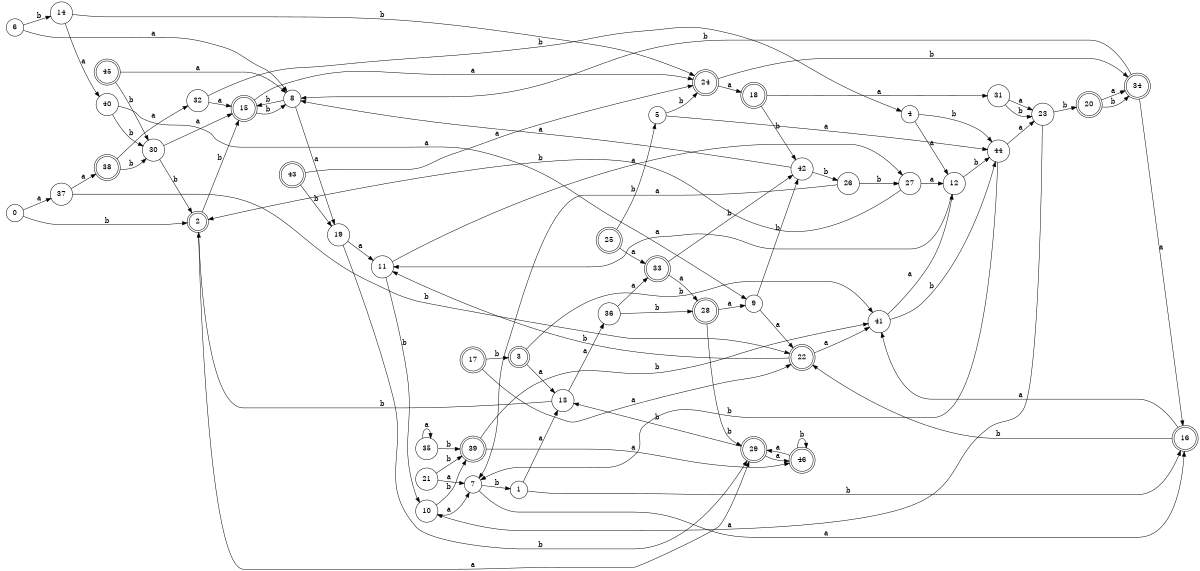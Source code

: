 digraph n38_9 {
__start0 [label="" shape="none"];

rankdir=LR;
size="8,5";

s0 [style="filled", color="black", fillcolor="white" shape="circle", label="0"];
s1 [style="filled", color="black", fillcolor="white" shape="circle", label="1"];
s2 [style="rounded,filled", color="black", fillcolor="white" shape="doublecircle", label="2"];
s3 [style="rounded,filled", color="black", fillcolor="white" shape="doublecircle", label="3"];
s4 [style="filled", color="black", fillcolor="white" shape="circle", label="4"];
s5 [style="filled", color="black", fillcolor="white" shape="circle", label="5"];
s6 [style="filled", color="black", fillcolor="white" shape="circle", label="6"];
s7 [style="filled", color="black", fillcolor="white" shape="circle", label="7"];
s8 [style="filled", color="black", fillcolor="white" shape="circle", label="8"];
s9 [style="filled", color="black", fillcolor="white" shape="circle", label="9"];
s10 [style="filled", color="black", fillcolor="white" shape="circle", label="10"];
s11 [style="filled", color="black", fillcolor="white" shape="circle", label="11"];
s12 [style="filled", color="black", fillcolor="white" shape="circle", label="12"];
s13 [style="filled", color="black", fillcolor="white" shape="circle", label="13"];
s14 [style="filled", color="black", fillcolor="white" shape="circle", label="14"];
s15 [style="rounded,filled", color="black", fillcolor="white" shape="doublecircle", label="15"];
s16 [style="rounded,filled", color="black", fillcolor="white" shape="doublecircle", label="16"];
s17 [style="rounded,filled", color="black", fillcolor="white" shape="doublecircle", label="17"];
s18 [style="rounded,filled", color="black", fillcolor="white" shape="doublecircle", label="18"];
s19 [style="filled", color="black", fillcolor="white" shape="circle", label="19"];
s20 [style="rounded,filled", color="black", fillcolor="white" shape="doublecircle", label="20"];
s21 [style="filled", color="black", fillcolor="white" shape="circle", label="21"];
s22 [style="rounded,filled", color="black", fillcolor="white" shape="doublecircle", label="22"];
s23 [style="filled", color="black", fillcolor="white" shape="circle", label="23"];
s24 [style="rounded,filled", color="black", fillcolor="white" shape="doublecircle", label="24"];
s25 [style="rounded,filled", color="black", fillcolor="white" shape="doublecircle", label="25"];
s26 [style="filled", color="black", fillcolor="white" shape="circle", label="26"];
s27 [style="filled", color="black", fillcolor="white" shape="circle", label="27"];
s28 [style="rounded,filled", color="black", fillcolor="white" shape="doublecircle", label="28"];
s29 [style="rounded,filled", color="black", fillcolor="white" shape="doublecircle", label="29"];
s30 [style="filled", color="black", fillcolor="white" shape="circle", label="30"];
s31 [style="filled", color="black", fillcolor="white" shape="circle", label="31"];
s32 [style="filled", color="black", fillcolor="white" shape="circle", label="32"];
s33 [style="rounded,filled", color="black", fillcolor="white" shape="doublecircle", label="33"];
s34 [style="rounded,filled", color="black", fillcolor="white" shape="doublecircle", label="34"];
s35 [style="filled", color="black", fillcolor="white" shape="circle", label="35"];
s36 [style="filled", color="black", fillcolor="white" shape="circle", label="36"];
s37 [style="filled", color="black", fillcolor="white" shape="circle", label="37"];
s38 [style="rounded,filled", color="black", fillcolor="white" shape="doublecircle", label="38"];
s39 [style="rounded,filled", color="black", fillcolor="white" shape="doublecircle", label="39"];
s40 [style="filled", color="black", fillcolor="white" shape="circle", label="40"];
s41 [style="filled", color="black", fillcolor="white" shape="circle", label="41"];
s42 [style="filled", color="black", fillcolor="white" shape="circle", label="42"];
s43 [style="rounded,filled", color="black", fillcolor="white" shape="doublecircle", label="43"];
s44 [style="filled", color="black", fillcolor="white" shape="circle", label="44"];
s45 [style="rounded,filled", color="black", fillcolor="white" shape="doublecircle", label="45"];
s46 [style="rounded,filled", color="black", fillcolor="white" shape="doublecircle", label="46"];
s0 -> s37 [label="a"];
s0 -> s2 [label="b"];
s1 -> s13 [label="a"];
s1 -> s16 [label="b"];
s2 -> s29 [label="a"];
s2 -> s15 [label="b"];
s3 -> s13 [label="a"];
s3 -> s41 [label="b"];
s4 -> s12 [label="a"];
s4 -> s44 [label="b"];
s5 -> s44 [label="a"];
s5 -> s24 [label="b"];
s6 -> s8 [label="a"];
s6 -> s14 [label="b"];
s7 -> s16 [label="a"];
s7 -> s1 [label="b"];
s8 -> s19 [label="a"];
s8 -> s15 [label="b"];
s9 -> s22 [label="a"];
s9 -> s42 [label="b"];
s10 -> s7 [label="a"];
s10 -> s39 [label="b"];
s11 -> s27 [label="a"];
s11 -> s10 [label="b"];
s12 -> s11 [label="a"];
s12 -> s44 [label="b"];
s13 -> s36 [label="a"];
s13 -> s2 [label="b"];
s14 -> s40 [label="a"];
s14 -> s24 [label="b"];
s15 -> s24 [label="a"];
s15 -> s8 [label="b"];
s16 -> s41 [label="a"];
s16 -> s22 [label="b"];
s17 -> s22 [label="a"];
s17 -> s3 [label="b"];
s18 -> s31 [label="a"];
s18 -> s42 [label="b"];
s19 -> s11 [label="a"];
s19 -> s29 [label="b"];
s20 -> s34 [label="a"];
s20 -> s34 [label="b"];
s21 -> s7 [label="a"];
s21 -> s39 [label="b"];
s22 -> s41 [label="a"];
s22 -> s11 [label="b"];
s23 -> s10 [label="a"];
s23 -> s20 [label="b"];
s24 -> s18 [label="a"];
s24 -> s34 [label="b"];
s25 -> s33 [label="a"];
s25 -> s5 [label="b"];
s26 -> s7 [label="a"];
s26 -> s27 [label="b"];
s27 -> s12 [label="a"];
s27 -> s2 [label="b"];
s28 -> s9 [label="a"];
s28 -> s29 [label="b"];
s29 -> s46 [label="a"];
s29 -> s13 [label="b"];
s30 -> s15 [label="a"];
s30 -> s2 [label="b"];
s31 -> s23 [label="a"];
s31 -> s23 [label="b"];
s32 -> s15 [label="a"];
s32 -> s4 [label="b"];
s33 -> s28 [label="a"];
s33 -> s42 [label="b"];
s34 -> s16 [label="a"];
s34 -> s8 [label="b"];
s35 -> s35 [label="a"];
s35 -> s39 [label="b"];
s36 -> s33 [label="a"];
s36 -> s28 [label="b"];
s37 -> s38 [label="a"];
s37 -> s22 [label="b"];
s38 -> s32 [label="a"];
s38 -> s30 [label="b"];
s39 -> s46 [label="a"];
s39 -> s41 [label="b"];
s40 -> s9 [label="a"];
s40 -> s30 [label="b"];
s41 -> s12 [label="a"];
s41 -> s44 [label="b"];
s42 -> s8 [label="a"];
s42 -> s26 [label="b"];
s43 -> s24 [label="a"];
s43 -> s19 [label="b"];
s44 -> s23 [label="a"];
s44 -> s7 [label="b"];
s45 -> s8 [label="a"];
s45 -> s30 [label="b"];
s46 -> s29 [label="a"];
s46 -> s46 [label="b"];

}